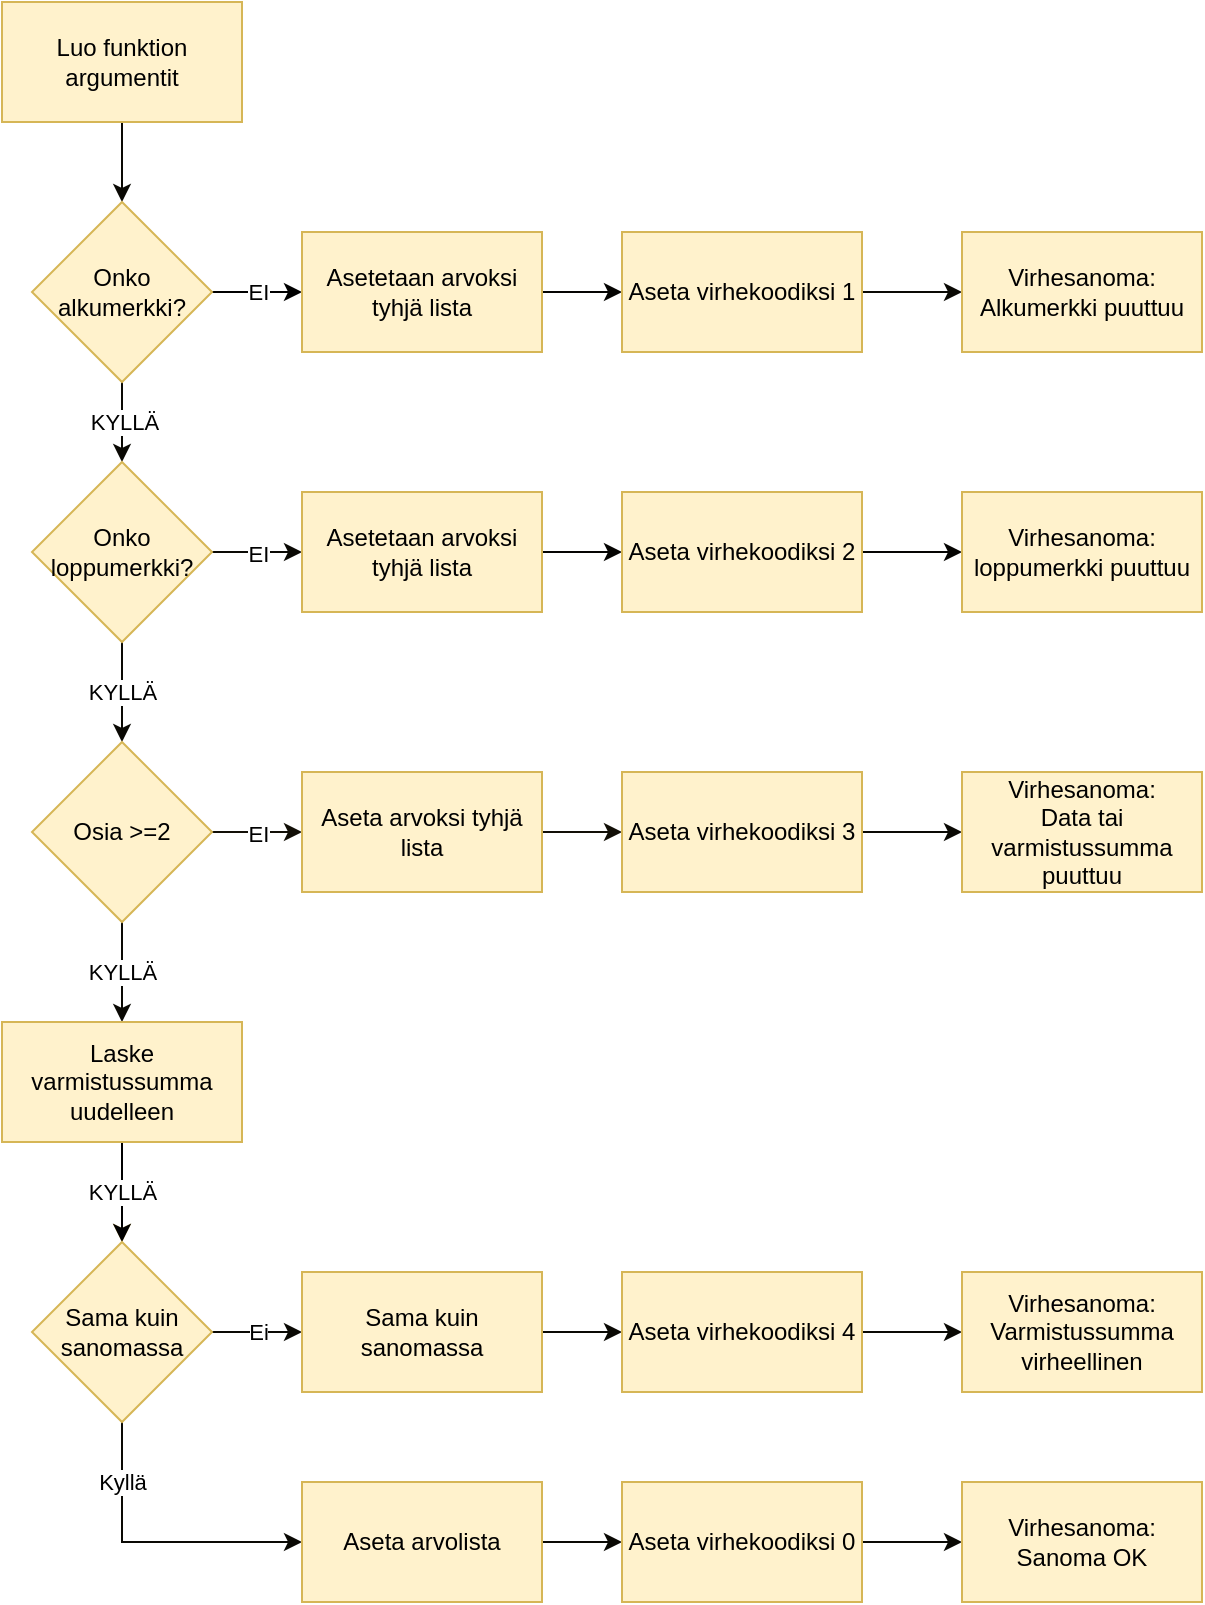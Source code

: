 <mxfile version="16.5.1" type="device"><diagram id="S3ecUCfexbzXc-TL5oSl" name="Page-1"><mxGraphModel dx="1102" dy="865" grid="1" gridSize="10" guides="1" tooltips="1" connect="1" arrows="1" fold="1" page="1" pageScale="1" pageWidth="850" pageHeight="1100" math="0" shadow="0"><root><mxCell id="0"/><mxCell id="1" parent="0"/><mxCell id="aLN9b2CjNS8FvJkQoIkl-5" style="edgeStyle=orthogonalEdgeStyle;rounded=0;orthogonalLoop=1;jettySize=auto;html=1;exitX=0.5;exitY=1;exitDx=0;exitDy=0;entryX=0.5;entryY=0;entryDx=0;entryDy=0;fillColor=#fff2cc;strokeColor=#0A0904;" edge="1" parent="1" source="aLN9b2CjNS8FvJkQoIkl-2" target="aLN9b2CjNS8FvJkQoIkl-3"><mxGeometry relative="1" as="geometry"/></mxCell><mxCell id="aLN9b2CjNS8FvJkQoIkl-2" value="Luo funktion argumentit" style="rounded=0;whiteSpace=wrap;html=1;fillColor=#fff2cc;strokeColor=#d6b656;" vertex="1" parent="1"><mxGeometry x="80" y="210" width="120" height="60" as="geometry"/></mxCell><mxCell id="aLN9b2CjNS8FvJkQoIkl-7" value="KYLLÄ" style="edgeStyle=orthogonalEdgeStyle;rounded=0;orthogonalLoop=1;jettySize=auto;html=1;exitX=0.5;exitY=1;exitDx=0;exitDy=0;fillColor=#fff2cc;strokeColor=#0A0904;" edge="1" parent="1" source="aLN9b2CjNS8FvJkQoIkl-3"><mxGeometry relative="1" as="geometry"><mxPoint x="140" y="440" as="targetPoint"/></mxGeometry></mxCell><mxCell id="aLN9b2CjNS8FvJkQoIkl-9" value="EI" style="edgeStyle=orthogonalEdgeStyle;rounded=0;orthogonalLoop=1;jettySize=auto;html=1;exitX=1;exitY=0.5;exitDx=0;exitDy=0;entryX=0;entryY=0.5;entryDx=0;entryDy=0;" edge="1" parent="1" source="aLN9b2CjNS8FvJkQoIkl-3" target="aLN9b2CjNS8FvJkQoIkl-8"><mxGeometry relative="1" as="geometry"><mxPoint x="250" y="355" as="targetPoint"/><Array as="points"/></mxGeometry></mxCell><mxCell id="aLN9b2CjNS8FvJkQoIkl-3" value="Onko alkumerkki?" style="rhombus;whiteSpace=wrap;html=1;fillColor=#fff2cc;strokeColor=#d6b656;" vertex="1" parent="1"><mxGeometry x="95" y="310" width="90" height="90" as="geometry"/></mxCell><mxCell id="aLN9b2CjNS8FvJkQoIkl-11" style="edgeStyle=orthogonalEdgeStyle;rounded=0;orthogonalLoop=1;jettySize=auto;html=1;exitX=1;exitY=0.5;exitDx=0;exitDy=0;fillColor=#fff2cc;strokeColor=#050402;entryX=0;entryY=0.5;entryDx=0;entryDy=0;" edge="1" parent="1" source="aLN9b2CjNS8FvJkQoIkl-8" target="aLN9b2CjNS8FvJkQoIkl-12"><mxGeometry relative="1" as="geometry"><mxPoint x="420" y="355" as="targetPoint"/></mxGeometry></mxCell><mxCell id="aLN9b2CjNS8FvJkQoIkl-8" value="Asetetaan arvoksi tyhjä lista" style="rounded=0;whiteSpace=wrap;html=1;fillColor=#fff2cc;strokeColor=#d6b656;" vertex="1" parent="1"><mxGeometry x="230" y="325" width="120" height="60" as="geometry"/></mxCell><mxCell id="aLN9b2CjNS8FvJkQoIkl-14" style="edgeStyle=orthogonalEdgeStyle;rounded=0;orthogonalLoop=1;jettySize=auto;html=1;exitX=1;exitY=0.5;exitDx=0;exitDy=0;fillColor=#fff2cc;strokeColor=#0A0904;entryX=0;entryY=0.5;entryDx=0;entryDy=0;" edge="1" parent="1" source="aLN9b2CjNS8FvJkQoIkl-12" target="aLN9b2CjNS8FvJkQoIkl-15"><mxGeometry relative="1" as="geometry"><mxPoint x="580" y="355" as="targetPoint"/></mxGeometry></mxCell><mxCell id="aLN9b2CjNS8FvJkQoIkl-12" value="Aseta virhekoodiksi 1" style="rounded=0;whiteSpace=wrap;html=1;fillColor=#fff2cc;strokeColor=#d6b656;" vertex="1" parent="1"><mxGeometry x="390" y="325" width="120" height="60" as="geometry"/></mxCell><mxCell id="aLN9b2CjNS8FvJkQoIkl-15" value="Virhesanoma:&lt;br&gt;Alkumerkki puuttuu" style="rounded=0;whiteSpace=wrap;html=1;fillColor=#fff2cc;strokeColor=#d6b656;" vertex="1" parent="1"><mxGeometry x="560" y="325" width="120" height="60" as="geometry"/></mxCell><mxCell id="aLN9b2CjNS8FvJkQoIkl-19" value="EI" style="edgeStyle=orthogonalEdgeStyle;rounded=0;orthogonalLoop=1;jettySize=auto;html=1;exitX=1;exitY=0.5;exitDx=0;exitDy=0;fillColor=#fff2cc;strokeColor=#0A0904;" edge="1" parent="1" source="aLN9b2CjNS8FvJkQoIkl-16"><mxGeometry relative="1" as="geometry"><mxPoint x="230" y="485" as="targetPoint"/></mxGeometry></mxCell><mxCell id="aLN9b2CjNS8FvJkQoIkl-33" value="KYLLÄ" style="edgeStyle=orthogonalEdgeStyle;rounded=0;orthogonalLoop=1;jettySize=auto;html=1;exitX=0.5;exitY=1;exitDx=0;exitDy=0;entryX=0.5;entryY=0;entryDx=0;entryDy=0;fillColor=#fff2cc;strokeColor=#0A0904;" edge="1" parent="1" source="aLN9b2CjNS8FvJkQoIkl-16" target="aLN9b2CjNS8FvJkQoIkl-24"><mxGeometry relative="1" as="geometry"/></mxCell><mxCell id="aLN9b2CjNS8FvJkQoIkl-16" value="Onko loppumerkki?" style="rhombus;whiteSpace=wrap;html=1;fillColor=#fff2cc;strokeColor=#d6b656;" vertex="1" parent="1"><mxGeometry x="95" y="440" width="90" height="90" as="geometry"/></mxCell><mxCell id="aLN9b2CjNS8FvJkQoIkl-25" style="edgeStyle=orthogonalEdgeStyle;rounded=0;orthogonalLoop=1;jettySize=auto;html=1;exitX=1;exitY=0.5;exitDx=0;exitDy=0;entryX=0;entryY=0.5;entryDx=0;entryDy=0;fillColor=#fff2cc;strokeColor=#050402;" edge="1" parent="1" source="aLN9b2CjNS8FvJkQoIkl-21" target="aLN9b2CjNS8FvJkQoIkl-22"><mxGeometry relative="1" as="geometry"/></mxCell><mxCell id="aLN9b2CjNS8FvJkQoIkl-21" value="Asetetaan arvoksi tyhjä lista" style="rounded=0;whiteSpace=wrap;html=1;fillColor=#fff2cc;strokeColor=#d6b656;" vertex="1" parent="1"><mxGeometry x="230" y="455" width="120" height="60" as="geometry"/></mxCell><mxCell id="aLN9b2CjNS8FvJkQoIkl-26" style="edgeStyle=orthogonalEdgeStyle;rounded=0;orthogonalLoop=1;jettySize=auto;html=1;exitX=1;exitY=0.5;exitDx=0;exitDy=0;entryX=0;entryY=0.5;entryDx=0;entryDy=0;fillColor=#fff2cc;strokeColor=#050402;" edge="1" parent="1" source="aLN9b2CjNS8FvJkQoIkl-22" target="aLN9b2CjNS8FvJkQoIkl-23"><mxGeometry relative="1" as="geometry"/></mxCell><mxCell id="aLN9b2CjNS8FvJkQoIkl-22" value="Aseta virhekoodiksi 2" style="rounded=0;whiteSpace=wrap;html=1;fillColor=#fff2cc;strokeColor=#d6b656;" vertex="1" parent="1"><mxGeometry x="390" y="455" width="120" height="60" as="geometry"/></mxCell><mxCell id="aLN9b2CjNS8FvJkQoIkl-23" value="Virhesanoma:&lt;br&gt;loppumerkki puuttuu" style="rounded=0;whiteSpace=wrap;html=1;fillColor=#fff2cc;strokeColor=#d6b656;" vertex="1" parent="1"><mxGeometry x="560" y="455" width="120" height="60" as="geometry"/></mxCell><mxCell id="aLN9b2CjNS8FvJkQoIkl-27" value="EI" style="edgeStyle=orthogonalEdgeStyle;rounded=0;orthogonalLoop=1;jettySize=auto;html=1;exitX=1;exitY=0.5;exitDx=0;exitDy=0;fillColor=#fff2cc;strokeColor=#120F07;" edge="1" parent="1" source="aLN9b2CjNS8FvJkQoIkl-24"><mxGeometry relative="1" as="geometry"><mxPoint x="230" y="625" as="targetPoint"/></mxGeometry></mxCell><mxCell id="aLN9b2CjNS8FvJkQoIkl-35" value="KYLLÄ" style="edgeStyle=orthogonalEdgeStyle;rounded=0;orthogonalLoop=1;jettySize=auto;html=1;exitX=0.5;exitY=1;exitDx=0;exitDy=0;fillColor=#fff2cc;strokeColor=#0A0904;" edge="1" parent="1" source="aLN9b2CjNS8FvJkQoIkl-24" target="aLN9b2CjNS8FvJkQoIkl-34"><mxGeometry relative="1" as="geometry"/></mxCell><mxCell id="aLN9b2CjNS8FvJkQoIkl-24" value="Osia &amp;gt;=2" style="rhombus;whiteSpace=wrap;html=1;fillColor=#fff2cc;strokeColor=#d6b656;" vertex="1" parent="1"><mxGeometry x="95" y="580" width="90" height="90" as="geometry"/></mxCell><mxCell id="aLN9b2CjNS8FvJkQoIkl-29" style="edgeStyle=orthogonalEdgeStyle;rounded=0;orthogonalLoop=1;jettySize=auto;html=1;exitX=1;exitY=0.5;exitDx=0;exitDy=0;entryX=0;entryY=0.5;entryDx=0;entryDy=0;fillColor=#fff2cc;strokeColor=#120F07;" edge="1" parent="1" source="aLN9b2CjNS8FvJkQoIkl-28" target="aLN9b2CjNS8FvJkQoIkl-30"><mxGeometry relative="1" as="geometry"><mxPoint x="410" y="625" as="targetPoint"/></mxGeometry></mxCell><mxCell id="aLN9b2CjNS8FvJkQoIkl-28" value="Aseta arvoksi tyhjä lista" style="rounded=0;whiteSpace=wrap;html=1;fillColor=#fff2cc;strokeColor=#d6b656;" vertex="1" parent="1"><mxGeometry x="230" y="595" width="120" height="60" as="geometry"/></mxCell><mxCell id="aLN9b2CjNS8FvJkQoIkl-32" style="edgeStyle=orthogonalEdgeStyle;rounded=0;orthogonalLoop=1;jettySize=auto;html=1;exitX=1;exitY=0.5;exitDx=0;exitDy=0;entryX=0;entryY=0.5;entryDx=0;entryDy=0;fillColor=#fff2cc;strokeColor=#0A0904;" edge="1" parent="1" source="aLN9b2CjNS8FvJkQoIkl-30" target="aLN9b2CjNS8FvJkQoIkl-31"><mxGeometry relative="1" as="geometry"/></mxCell><mxCell id="aLN9b2CjNS8FvJkQoIkl-30" value="Aseta virhekoodiksi 3" style="rounded=0;whiteSpace=wrap;html=1;fillColor=#fff2cc;strokeColor=#d6b656;" vertex="1" parent="1"><mxGeometry x="390" y="595" width="120" height="60" as="geometry"/></mxCell><mxCell id="aLN9b2CjNS8FvJkQoIkl-31" value="Virhesanoma:&lt;br&gt;Data tai varmistussumma puuttuu" style="rounded=0;whiteSpace=wrap;html=1;fillColor=#fff2cc;strokeColor=#d6b656;" vertex="1" parent="1"><mxGeometry x="560" y="595" width="120" height="60" as="geometry"/></mxCell><mxCell id="aLN9b2CjNS8FvJkQoIkl-37" style="edgeStyle=orthogonalEdgeStyle;rounded=0;orthogonalLoop=1;jettySize=auto;html=1;exitX=0.5;exitY=1;exitDx=0;exitDy=0;entryX=0.5;entryY=0;entryDx=0;entryDy=0;fillColor=#fff2cc;strokeColor=#d6b656;" edge="1" parent="1" source="aLN9b2CjNS8FvJkQoIkl-34" target="aLN9b2CjNS8FvJkQoIkl-36"><mxGeometry relative="1" as="geometry"/></mxCell><mxCell id="aLN9b2CjNS8FvJkQoIkl-38" value="KYLLÄ" style="edgeStyle=orthogonalEdgeStyle;rounded=0;orthogonalLoop=1;jettySize=auto;html=1;fillColor=#fff2cc;strokeColor=#000000;" edge="1" parent="1" source="aLN9b2CjNS8FvJkQoIkl-34" target="aLN9b2CjNS8FvJkQoIkl-36"><mxGeometry relative="1" as="geometry"/></mxCell><mxCell id="aLN9b2CjNS8FvJkQoIkl-34" value="Laske varmistussumma uudelleen" style="rounded=0;whiteSpace=wrap;html=1;fillColor=#fff2cc;strokeColor=#d6b656;" vertex="1" parent="1"><mxGeometry x="80" y="720" width="120" height="60" as="geometry"/></mxCell><mxCell id="aLN9b2CjNS8FvJkQoIkl-41" value="Ei" style="edgeStyle=orthogonalEdgeStyle;rounded=0;orthogonalLoop=1;jettySize=auto;html=1;exitX=1;exitY=0.5;exitDx=0;exitDy=0;entryX=0;entryY=0.5;entryDx=0;entryDy=0;fillColor=#fff2cc;strokeColor=#0A0904;" edge="1" parent="1" source="aLN9b2CjNS8FvJkQoIkl-36" target="aLN9b2CjNS8FvJkQoIkl-39"><mxGeometry relative="1" as="geometry"/></mxCell><mxCell id="aLN9b2CjNS8FvJkQoIkl-51" value="Kyllä" style="edgeStyle=orthogonalEdgeStyle;rounded=0;orthogonalLoop=1;jettySize=auto;html=1;exitX=0.5;exitY=1;exitDx=0;exitDy=0;entryX=0;entryY=0.5;entryDx=0;entryDy=0;fillColor=#fff2cc;strokeColor=#0A0904;" edge="1" parent="1" source="aLN9b2CjNS8FvJkQoIkl-36" target="aLN9b2CjNS8FvJkQoIkl-47"><mxGeometry x="-0.6" relative="1" as="geometry"><mxPoint as="offset"/></mxGeometry></mxCell><mxCell id="aLN9b2CjNS8FvJkQoIkl-36" value="Sama kuin sanomassa" style="rhombus;whiteSpace=wrap;html=1;fillColor=#fff2cc;strokeColor=#d6b656;" vertex="1" parent="1"><mxGeometry x="95" y="830" width="90" height="90" as="geometry"/></mxCell><mxCell id="aLN9b2CjNS8FvJkQoIkl-42" style="edgeStyle=orthogonalEdgeStyle;rounded=0;orthogonalLoop=1;jettySize=auto;html=1;exitX=1;exitY=0.5;exitDx=0;exitDy=0;entryX=0;entryY=0.5;entryDx=0;entryDy=0;fillColor=#fff2cc;strokeColor=#0A0904;" edge="1" parent="1" source="aLN9b2CjNS8FvJkQoIkl-39" target="aLN9b2CjNS8FvJkQoIkl-40"><mxGeometry relative="1" as="geometry"/></mxCell><mxCell id="aLN9b2CjNS8FvJkQoIkl-39" value="Sama kuin sanomassa" style="rounded=0;whiteSpace=wrap;html=1;fillColor=#fff2cc;strokeColor=#d6b656;" vertex="1" parent="1"><mxGeometry x="230" y="845" width="120" height="60" as="geometry"/></mxCell><mxCell id="aLN9b2CjNS8FvJkQoIkl-44" style="edgeStyle=orthogonalEdgeStyle;rounded=0;orthogonalLoop=1;jettySize=auto;html=1;exitX=1;exitY=0.5;exitDx=0;exitDy=0;entryX=0;entryY=0.5;entryDx=0;entryDy=0;fillColor=#fff2cc;strokeColor=#0A0904;" edge="1" parent="1" source="aLN9b2CjNS8FvJkQoIkl-40" target="aLN9b2CjNS8FvJkQoIkl-43"><mxGeometry relative="1" as="geometry"/></mxCell><mxCell id="aLN9b2CjNS8FvJkQoIkl-40" value="Aseta virhekoodiksi 4" style="rounded=0;whiteSpace=wrap;html=1;fillColor=#fff2cc;strokeColor=#d6b656;" vertex="1" parent="1"><mxGeometry x="390" y="845" width="120" height="60" as="geometry"/></mxCell><mxCell id="aLN9b2CjNS8FvJkQoIkl-43" value="Virhesanoma:&lt;br&gt;Varmistussumma virheellinen" style="rounded=0;whiteSpace=wrap;html=1;fillColor=#fff2cc;strokeColor=#d6b656;" vertex="1" parent="1"><mxGeometry x="560" y="845" width="120" height="60" as="geometry"/></mxCell><mxCell id="aLN9b2CjNS8FvJkQoIkl-46" style="edgeStyle=orthogonalEdgeStyle;rounded=0;orthogonalLoop=1;jettySize=auto;html=1;exitX=1;exitY=0.5;exitDx=0;exitDy=0;entryX=0;entryY=0.5;entryDx=0;entryDy=0;fillColor=#fff2cc;strokeColor=#0A0904;" edge="1" parent="1" source="aLN9b2CjNS8FvJkQoIkl-47" target="aLN9b2CjNS8FvJkQoIkl-49"><mxGeometry relative="1" as="geometry"/></mxCell><mxCell id="aLN9b2CjNS8FvJkQoIkl-47" value="Aseta arvolista" style="rounded=0;whiteSpace=wrap;html=1;fillColor=#fff2cc;strokeColor=#d6b656;" vertex="1" parent="1"><mxGeometry x="230" y="950" width="120" height="60" as="geometry"/></mxCell><mxCell id="aLN9b2CjNS8FvJkQoIkl-48" style="edgeStyle=orthogonalEdgeStyle;rounded=0;orthogonalLoop=1;jettySize=auto;html=1;exitX=1;exitY=0.5;exitDx=0;exitDy=0;entryX=0;entryY=0.5;entryDx=0;entryDy=0;fillColor=#fff2cc;strokeColor=#0A0904;" edge="1" parent="1" source="aLN9b2CjNS8FvJkQoIkl-49" target="aLN9b2CjNS8FvJkQoIkl-50"><mxGeometry relative="1" as="geometry"/></mxCell><mxCell id="aLN9b2CjNS8FvJkQoIkl-49" value="Aseta virhekoodiksi 0" style="rounded=0;whiteSpace=wrap;html=1;fillColor=#fff2cc;strokeColor=#d6b656;" vertex="1" parent="1"><mxGeometry x="390" y="950" width="120" height="60" as="geometry"/></mxCell><mxCell id="aLN9b2CjNS8FvJkQoIkl-50" value="Virhesanoma:&lt;br&gt;Sanoma OK" style="rounded=0;whiteSpace=wrap;html=1;fillColor=#fff2cc;strokeColor=#d6b656;" vertex="1" parent="1"><mxGeometry x="560" y="950" width="120" height="60" as="geometry"/></mxCell></root></mxGraphModel></diagram></mxfile>